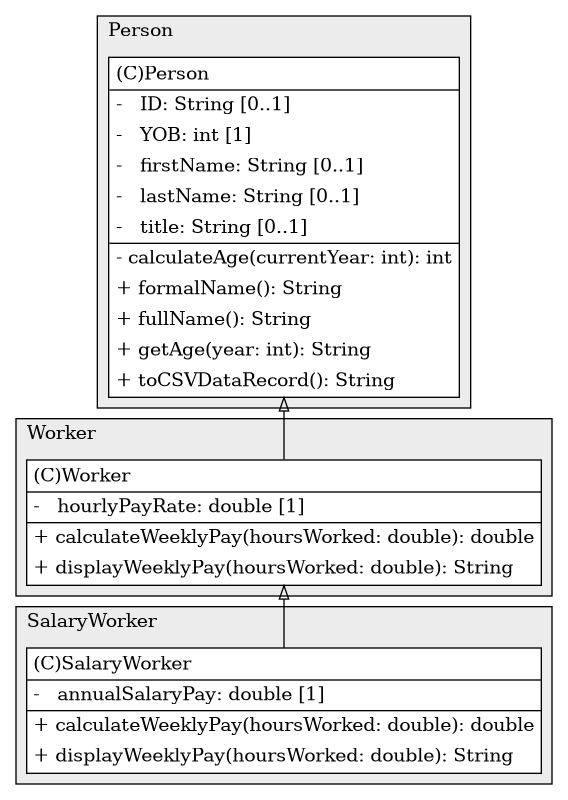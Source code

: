 @startuml

/' diagram meta data start
config=StructureConfiguration;
{
  "projectClassification": {
    "searchMode": "OpenProject", // OpenProject, AllProjects
    "includedProjects": "",
    "pathEndKeywords": "*.impl",
    "isClientPath": "",
    "isClientName": "",
    "isTestPath": "",
    "isTestName": "",
    "isMappingPath": "",
    "isMappingName": "",
    "isDataAccessPath": "",
    "isDataAccessName": "",
    "isDataStructurePath": "",
    "isDataStructureName": "",
    "isInterfaceStructuresPath": "",
    "isInterfaceStructuresName": "",
    "isEntryPointPath": "",
    "isEntryPointName": "",
    "treatFinalFieldsAsMandatory": false
  },
  "graphRestriction": {
    "classPackageExcludeFilter": "",
    "classPackageIncludeFilter": "",
    "classNameExcludeFilter": "",
    "classNameIncludeFilter": "",
    "methodNameExcludeFilter": "",
    "methodNameIncludeFilter": "",
    "removeByInheritance": "", // inheritance/annotation based filtering is done in a second step
    "removeByAnnotation": "",
    "removeByClassPackage": "", // cleanup the graph after inheritance/annotation based filtering is done
    "removeByClassName": "",
    "cutMappings": false,
    "cutEnum": true,
    "cutTests": true,
    "cutClient": true,
    "cutDataAccess": false,
    "cutInterfaceStructures": false,
    "cutDataStructures": false,
    "cutGetterAndSetter": true,
    "cutConstructors": true
  },
  "graphTraversal": {
    "forwardDepth": 6,
    "backwardDepth": 6,
    "classPackageExcludeFilter": "",
    "classPackageIncludeFilter": "",
    "classNameExcludeFilter": "",
    "classNameIncludeFilter": "",
    "methodNameExcludeFilter": "",
    "methodNameIncludeFilter": "",
    "hideMappings": false,
    "hideDataStructures": false,
    "hidePrivateMethods": true,
    "hideInterfaceCalls": true, // indirection: implementation -> interface (is hidden) -> implementation
    "onlyShowApplicationEntryPoints": false, // root node is included
    "useMethodCallsForStructureDiagram": "ForwardOnly" // ForwardOnly, BothDirections, No
  },
  "details": {
    "aggregation": "GroupByClass", // ByClass, GroupByClass, None
    "showClassGenericTypes": true,
    "showMethods": true,
    "showMethodParameterNames": true,
    "showMethodParameterTypes": true,
    "showMethodReturnType": true,
    "showPackageLevels": 2,
    "showDetailedClassStructure": true
  },
  "rootClass": "Worker",
  "extensionCallbackMethod": "" // qualified.class.name#methodName - signature: public static String method(String)
}
diagram meta data end '/



digraph g {
    rankdir="TB"
    splines=polyline
    

'nodes 
subgraph cluster_1698218082 { 
   	label=Worker
	labeljust=l
	fillcolor="#ececec"
	style=filled
   
   Worker1698218082[
	label=<<TABLE BORDER="1" CELLBORDER="0" CELLPADDING="4" CELLSPACING="0">
<TR><TD ALIGN="LEFT" >(C)Worker</TD></TR>
<HR/>
<TR><TD ALIGN="LEFT" >-   hourlyPayRate: double [1]</TD></TR>
<HR/>
<TR><TD ALIGN="LEFT" >+ calculateWeeklyPay(hoursWorked: double): double</TD></TR>
<TR><TD ALIGN="LEFT" >+ displayWeeklyPay(hoursWorked: double): String</TD></TR>
</TABLE>>
	style=filled
	margin=0
	shape=plaintext
	fillcolor="#FFFFFF"
];
} 

subgraph cluster_1907849355 { 
   	label=Person
	labeljust=l
	fillcolor="#ececec"
	style=filled
   
   Person1907849355[
	label=<<TABLE BORDER="1" CELLBORDER="0" CELLPADDING="4" CELLSPACING="0">
<TR><TD ALIGN="LEFT" >(C)Person</TD></TR>
<HR/>
<TR><TD ALIGN="LEFT" >-   ID: String [0..1]</TD></TR>
<TR><TD ALIGN="LEFT" >-   YOB: int [1]</TD></TR>
<TR><TD ALIGN="LEFT" >-   firstName: String [0..1]</TD></TR>
<TR><TD ALIGN="LEFT" >-   lastName: String [0..1]</TD></TR>
<TR><TD ALIGN="LEFT" >-   title: String [0..1]</TD></TR>
<HR/>
<TR><TD ALIGN="LEFT" >- calculateAge(currentYear: int): int</TD></TR>
<TR><TD ALIGN="LEFT" >+ formalName(): String</TD></TR>
<TR><TD ALIGN="LEFT" >+ fullName(): String</TD></TR>
<TR><TD ALIGN="LEFT" >+ getAge(year: int): String</TD></TR>
<TR><TD ALIGN="LEFT" >+ toCSVDataRecord(): String</TD></TR>
</TABLE>>
	style=filled
	margin=0
	shape=plaintext
	fillcolor="#FFFFFF"
];
} 

subgraph cluster_67722760 { 
   	label=SalaryWorker
	labeljust=l
	fillcolor="#ececec"
	style=filled
   
   SalaryWorker67722760[
	label=<<TABLE BORDER="1" CELLBORDER="0" CELLPADDING="4" CELLSPACING="0">
<TR><TD ALIGN="LEFT" >(C)SalaryWorker</TD></TR>
<HR/>
<TR><TD ALIGN="LEFT" >-   annualSalaryPay: double [1]</TD></TR>
<HR/>
<TR><TD ALIGN="LEFT" >+ calculateWeeklyPay(hoursWorked: double): double</TD></TR>
<TR><TD ALIGN="LEFT" >+ displayWeeklyPay(hoursWorked: double): String</TD></TR>
</TABLE>>
	style=filled
	margin=0
	shape=plaintext
	fillcolor="#FFFFFF"
];
} 

'edges    
Person1907849355 -> Worker1698218082[arrowhead=none, arrowtail=empty, dir=both];
Worker1698218082 -> SalaryWorker67722760[arrowhead=none, arrowtail=empty, dir=both];
    
}
@enduml